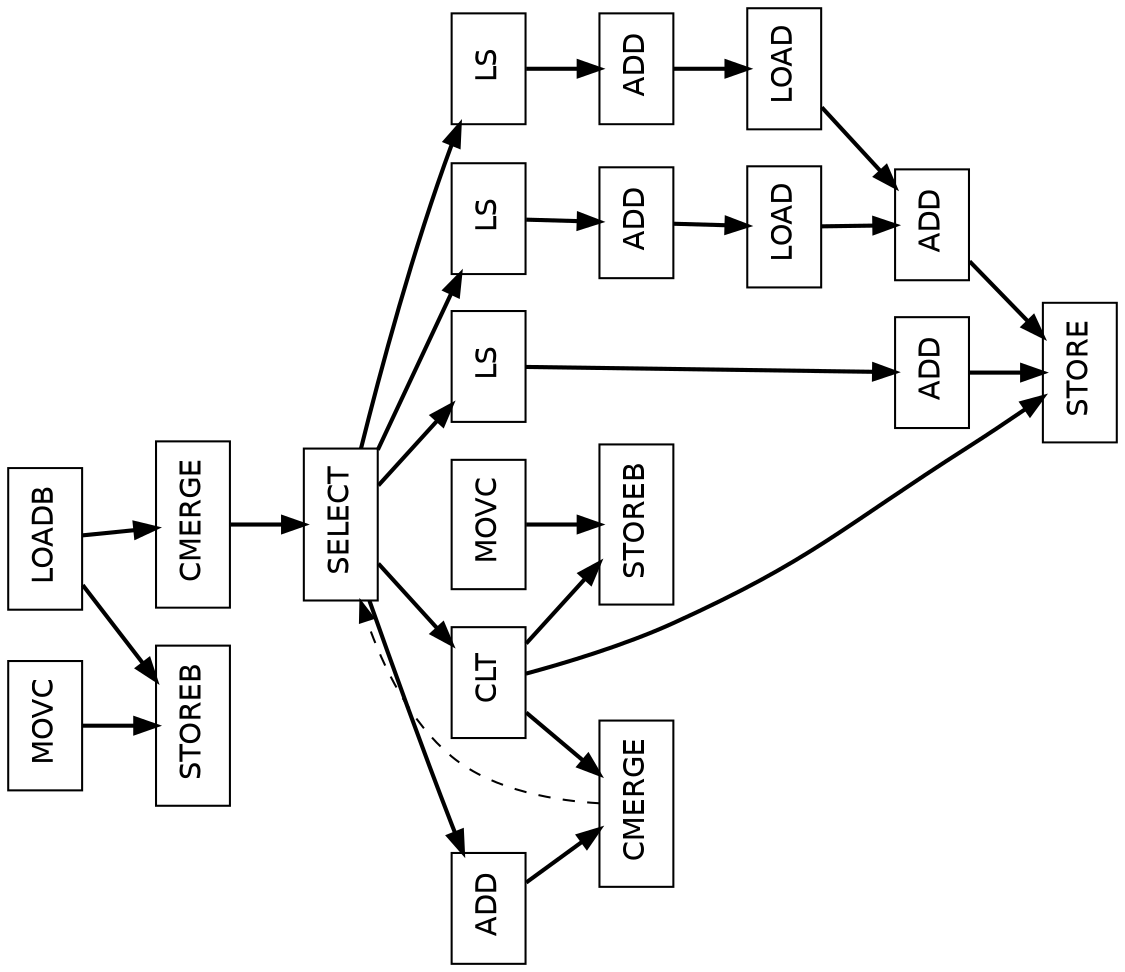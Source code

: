 digraph Region_18 {
	graph [ nslimit = "1000.0",
	orientation = landscape,
		center = true,
	page = "8.5,11",
	compound=true,
	size = "10,7.5" ] ;
"Op_13" [ fontname = "Helvetica" shape = box, label = " LOADB"]
"Op_20" [ fontname = "Helvetica" shape = box, label = " STOREB"]
"Op_21" [ fontname = "Helvetica" shape = box, label = " MOVC"]
"Op_0" [ fontname = "Helvetica" shape = box, label = " SELECT"]
"Op_9" [ fontname = "Helvetica" shape = box, label = " CLT"]
"Op_12" [ fontname = "Helvetica" shape = box, label = " CMERGE"]
"Op_14" [ fontname = "Helvetica" shape = box, label = " CMERGE"]
"Op_1" [ fontname = "Helvetica" shape = box, label = " ADD"]
"Op_2" [ fontname = "Helvetica" shape = box, label = " ADD"]
"Op_3" [ fontname = "Helvetica" shape = box, label = " STORE"]
"Op_4" [ fontname = "Helvetica" shape = box, label = " ADD"]
"Op_5" [ fontname = "Helvetica" shape = box, label = " LOAD"]
"Op_6" [ fontname = "Helvetica" shape = box, label = " ADD"]
"Op_7" [ fontname = "Helvetica" shape = box, label = " ADD"]
"Op_8" [ fontname = "Helvetica" shape = box, label = " LOAD"]
"Op_15" [ fontname = "Helvetica" shape = box, label = " LS"]
"Op_16" [ fontname = "Helvetica" shape = box, label = " LS"]
"Op_17" [ fontname = "Helvetica" shape = box, label = " LS"]
"Op_20018" [ fontname = "Helvetica" shape = box, label = " STOREB"]
"Op_20019" [ fontname = "Helvetica" shape = box, label = " MOVC"]
"Op_0" -> "Op_1" [style = bold, color = black];
"Op_0" -> "Op_9" [style = bold, color = black];
"Op_0" -> "Op_15" [style = bold, color = black];
"Op_0" -> "Op_16" [style = bold, color = black];
"Op_0" -> "Op_17" [style = bold, color = black];
"Op_1" -> "Op_12" [style = bold, color = black];
"Op_2" -> "Op_3" [style = bold, color = black];
"Op_4" -> "Op_5" [style = bold, color = black];
"Op_5" -> "Op_6" [style = bold, color = black];
"Op_6" -> "Op_3" [style = bold, color = black];
"Op_7" -> "Op_8" [style = bold, color = black];
"Op_8" -> "Op_6" [style = bold, color = black];
"Op_9" -> "Op_3" [style = bold, color = black];
"Op_9" -> "Op_12" [style = bold, color = black];
"Op_9" -> "Op_20018" [style = bold, color = black];
"Op_12" -> "Op_0" [style = dashed, color = black];
"Op_13" -> "Op_14" [style = bold, color = black];
"Op_13" -> "Op_20" [style = bold, color = black];
"Op_14" -> "Op_0" [style = bold, color = black];
"Op_17" -> "Op_7" [style = bold, color = black];
"Op_16" -> "Op_4" [style = bold, color = black];
"Op_15" -> "Op_2" [style = bold, color = black];
"Op_20019" -> "Op_20018" [style = bold, color = black];
"Op_21" -> "Op_20" [style = bold, color = black];
}
